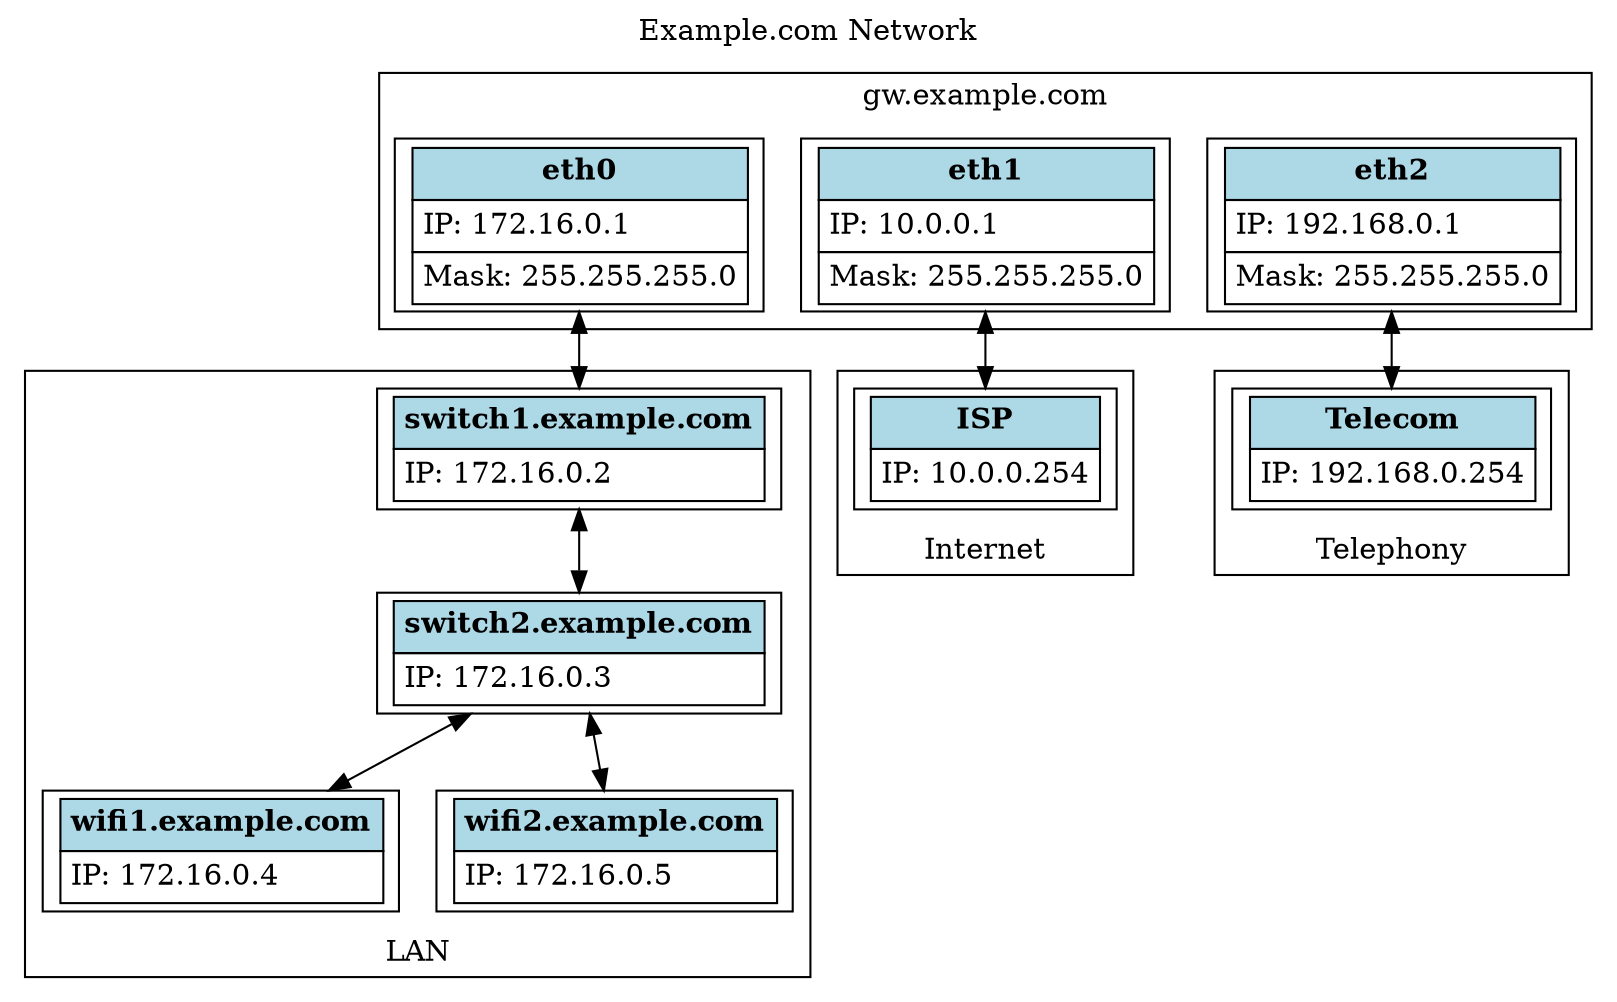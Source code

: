 
digraph structs {
  label = "Example.com Network"
  labelloc = top;
  node [shape=record];
  edge [dir=both];

  subgraph cluster_0 {
      label = "gw.example.com";

      eth0 [label=<
          <table border="0" cellborder="1" cellspacing="0" cellpadding="4">
              <tr><td bgcolor="lightblue"><b>eth0</b></td></tr>
              <tr><td align="left">IP: 172.16.0.1</td></tr>
              <tr><td align="left">Mask: 255.255.255.0</td></tr>
          </table>
      >];
      eth1 [label=<
          <table border="0" cellborder="1" cellspacing="0" cellpadding="4">
              <tr><td bgcolor="lightblue"><b>eth1</b></td></tr>
              <tr><td align="left">IP: 10.0.0.1</td></tr>
              <tr><td align="left">Mask: 255.255.255.0</td></tr>
          </table>
      >];
      eth2 [label=<
          <table border="0" cellborder="1" cellspacing="0" cellpadding="4">
              <tr><td bgcolor="lightblue"><b>eth2</b></td></tr>
              <tr><td align="left">IP: 192.168.0.1</td></tr>
              <tr><td align="left">Mask: 255.255.255.0</td></tr>
          </table>
      >];
  }

  subgraph cluster_1 {
      label = Internet;
      labelloc = bottom;
      InternetGW [label=<
          <table border="0" cellborder="1" cellspacing="0" cellpadding="4">
              <tr><td bgcolor="lightblue"><b>ISP</b></td></tr>
              <tr><td align="left">IP: 10.0.0.254</td></tr>
          </table>
      >];

  }

  subgraph cluster_2 {
      label = Telephony;
      labelloc = bottom;
      TelephonyGW [label=<
          <table border="0" cellborder="1" cellspacing="0" cellpadding="4">
              <tr><td bgcolor="lightblue"><b>Telecom</b></td></tr>
              <tr><td align="left">IP: 192.168.0.254</td></tr>
          </table>
      >];
  }

  subgraph cluster_3 {
      label = LAN;
      labelloc = bottom;

      sw1 [label=<
          <table border="0" cellborder="1" cellspacing="0" cellpadding="4">
              <tr><td bgcolor="lightblue"><b>switch1.example.com</b></td></tr>
              <tr><td align="left">IP: 172.16.0.2</td></tr>
          </table>
      >];

      sw2 [label=<
          <table border="0" cellborder="1" cellspacing="0" cellpadding="4">
              <tr><td bgcolor="lightblue"><b>switch2.example.com</b></td></tr>
              <tr><td align="left">IP: 172.16.0.3</td></tr>
          </table>
      >];

      ap1 [label=<
          <table border="0" cellborder="1" cellspacing="0" cellpadding="4">
              <tr><td bgcolor="lightblue"><b>wifi1.example.com</b></td></tr>
              <tr><td align="left">IP: 172.16.0.4</td></tr>
          </table>
      >];

      ap2 [label=<
          <table border="0" cellborder="1" cellspacing="0" cellpadding="4">
              <tr><td bgcolor="lightblue"><b>wifi2.example.com</b></td></tr>
              <tr><td align="left">IP: 172.16.0.5</td></tr>
          </table>
      >];

      sw1 -> sw2;
      sw2 -> ap1;
      sw2 -> ap2;
  }


  eth0 -> sw1;
  eth1 -> InternetGW;
  eth2 -> TelephonyGW;

}